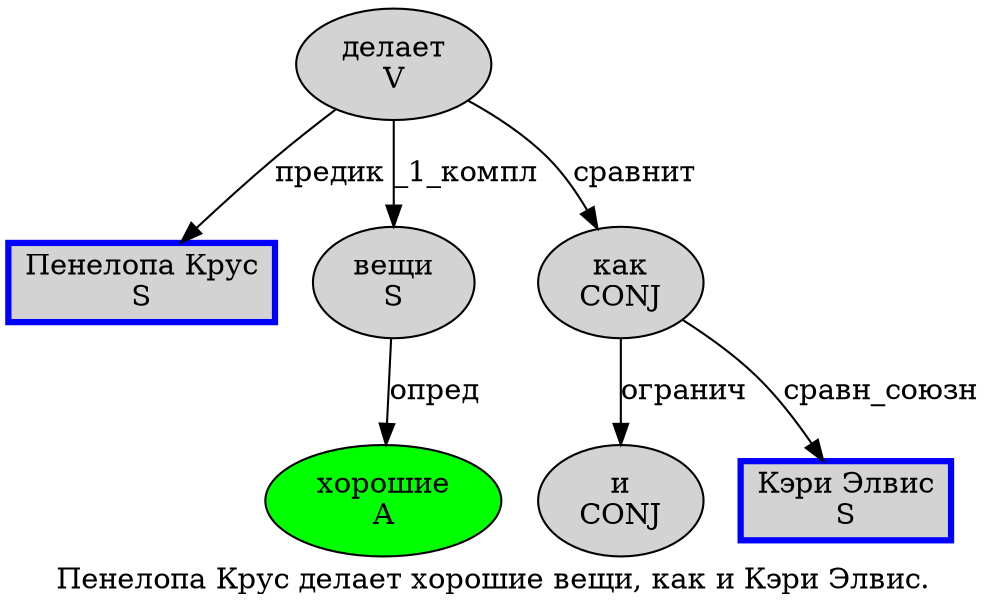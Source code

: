 digraph SENTENCE_48 {
	graph [label="Пенелопа Крус делает хорошие вещи, как и Кэри Элвис."]
	node [style=filled]
		0 [label="Пенелопа Крус
S" color=blue fillcolor=lightgray penwidth=3 shape=box]
		1 [label="делает
V" color="" fillcolor=lightgray penwidth=1 shape=ellipse]
		2 [label="хорошие
A" color="" fillcolor=green penwidth=1 shape=ellipse]
		3 [label="вещи
S" color="" fillcolor=lightgray penwidth=1 shape=ellipse]
		5 [label="как
CONJ" color="" fillcolor=lightgray penwidth=1 shape=ellipse]
		6 [label="и
CONJ" color="" fillcolor=lightgray penwidth=1 shape=ellipse]
		7 [label="Кэри Элвис
S" color=blue fillcolor=lightgray penwidth=3 shape=box]
			5 -> 6 [label="огранич"]
			5 -> 7 [label="сравн_союзн"]
			3 -> 2 [label="опред"]
			1 -> 0 [label="предик"]
			1 -> 3 [label="_1_компл"]
			1 -> 5 [label="сравнит"]
}